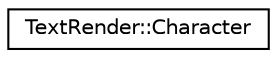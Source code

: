 digraph "Graphical Class Hierarchy"
{
 // LATEX_PDF_SIZE
  edge [fontname="Helvetica",fontsize="10",labelfontname="Helvetica",labelfontsize="10"];
  node [fontname="Helvetica",fontsize="10",shape=record];
  rankdir="LR";
  Node0 [label="TextRender::Character",height=0.2,width=0.4,color="black", fillcolor="white", style="filled",URL="$struct_text_render_1_1_character.html",tooltip=" "];
}

